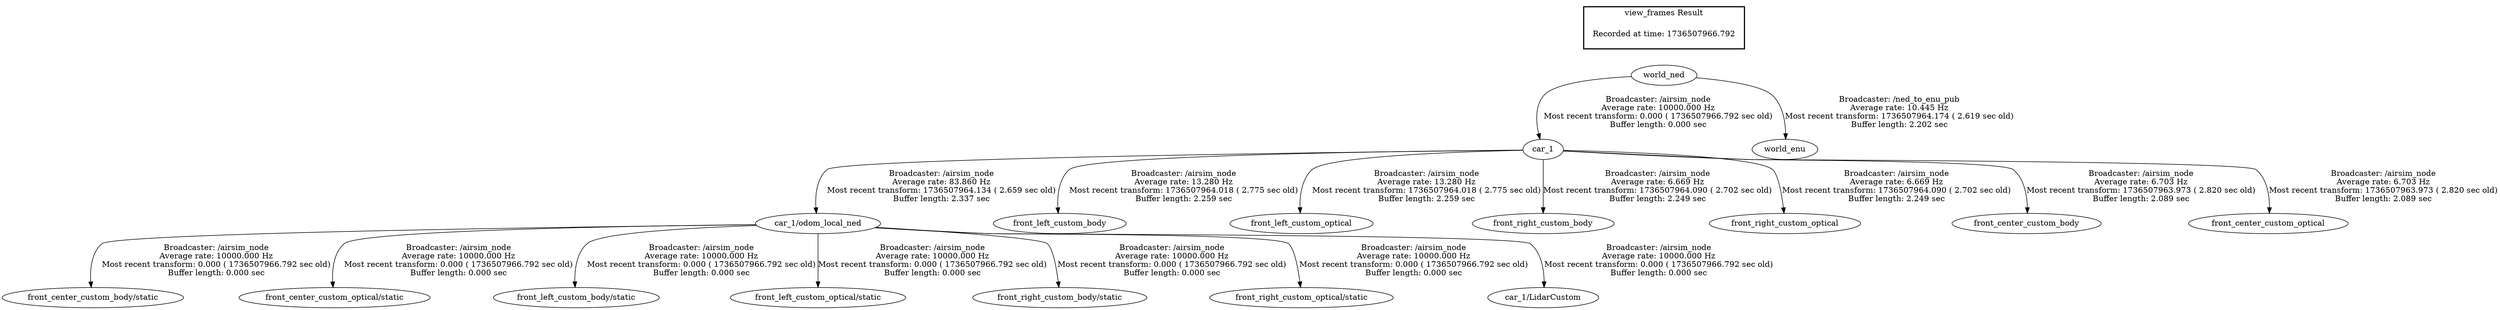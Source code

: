 digraph G {
"world_ned" -> "car_1"[label="Broadcaster: /airsim_node\nAverage rate: 10000.000 Hz\nMost recent transform: 0.000 ( 1736507966.792 sec old)\nBuffer length: 0.000 sec\n"];
"car_1/odom_local_ned" -> "front_center_custom_body/static"[label="Broadcaster: /airsim_node\nAverage rate: 10000.000 Hz\nMost recent transform: 0.000 ( 1736507966.792 sec old)\nBuffer length: 0.000 sec\n"];
"car_1" -> "car_1/odom_local_ned"[label="Broadcaster: /airsim_node\nAverage rate: 83.860 Hz\nMost recent transform: 1736507964.134 ( 2.659 sec old)\nBuffer length: 2.337 sec\n"];
"car_1/odom_local_ned" -> "front_center_custom_optical/static"[label="Broadcaster: /airsim_node\nAverage rate: 10000.000 Hz\nMost recent transform: 0.000 ( 1736507966.792 sec old)\nBuffer length: 0.000 sec\n"];
"car_1/odom_local_ned" -> "front_left_custom_body/static"[label="Broadcaster: /airsim_node\nAverage rate: 10000.000 Hz\nMost recent transform: 0.000 ( 1736507966.792 sec old)\nBuffer length: 0.000 sec\n"];
"car_1/odom_local_ned" -> "front_left_custom_optical/static"[label="Broadcaster: /airsim_node\nAverage rate: 10000.000 Hz\nMost recent transform: 0.000 ( 1736507966.792 sec old)\nBuffer length: 0.000 sec\n"];
"car_1/odom_local_ned" -> "front_right_custom_body/static"[label="Broadcaster: /airsim_node\nAverage rate: 10000.000 Hz\nMost recent transform: 0.000 ( 1736507966.792 sec old)\nBuffer length: 0.000 sec\n"];
"car_1/odom_local_ned" -> "front_right_custom_optical/static"[label="Broadcaster: /airsim_node\nAverage rate: 10000.000 Hz\nMost recent transform: 0.000 ( 1736507966.792 sec old)\nBuffer length: 0.000 sec\n"];
"car_1/odom_local_ned" -> "car_1/LidarCustom"[label="Broadcaster: /airsim_node\nAverage rate: 10000.000 Hz\nMost recent transform: 0.000 ( 1736507966.792 sec old)\nBuffer length: 0.000 sec\n"];
"car_1" -> "front_left_custom_body"[label="Broadcaster: /airsim_node\nAverage rate: 13.280 Hz\nMost recent transform: 1736507964.018 ( 2.775 sec old)\nBuffer length: 2.259 sec\n"];
"car_1" -> "front_left_custom_optical"[label="Broadcaster: /airsim_node\nAverage rate: 13.280 Hz\nMost recent transform: 1736507964.018 ( 2.775 sec old)\nBuffer length: 2.259 sec\n"];
"car_1" -> "front_right_custom_body"[label="Broadcaster: /airsim_node\nAverage rate: 6.669 Hz\nMost recent transform: 1736507964.090 ( 2.702 sec old)\nBuffer length: 2.249 sec\n"];
"car_1" -> "front_right_custom_optical"[label="Broadcaster: /airsim_node\nAverage rate: 6.669 Hz\nMost recent transform: 1736507964.090 ( 2.702 sec old)\nBuffer length: 2.249 sec\n"];
"world_ned" -> "world_enu"[label="Broadcaster: /ned_to_enu_pub\nAverage rate: 10.445 Hz\nMost recent transform: 1736507964.174 ( 2.619 sec old)\nBuffer length: 2.202 sec\n"];
"car_1" -> "front_center_custom_body"[label="Broadcaster: /airsim_node\nAverage rate: 6.703 Hz\nMost recent transform: 1736507963.973 ( 2.820 sec old)\nBuffer length: 2.089 sec\n"];
"car_1" -> "front_center_custom_optical"[label="Broadcaster: /airsim_node\nAverage rate: 6.703 Hz\nMost recent transform: 1736507963.973 ( 2.820 sec old)\nBuffer length: 2.089 sec\n"];
edge [style=invis];
 subgraph cluster_legend { style=bold; color=black; label ="view_frames Result";
"Recorded at time: 1736507966.792"[ shape=plaintext ] ;
 }->"world_ned";
}